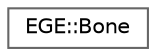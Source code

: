 digraph "Graphical Class Hierarchy"
{
 // LATEX_PDF_SIZE
  bgcolor="transparent";
  edge [fontname=Helvetica,fontsize=10,labelfontname=Helvetica,labelfontsize=10];
  node [fontname=Helvetica,fontsize=10,shape=box,height=0.2,width=0.4];
  rankdir="LR";
  Node0 [id="Node000000",label="EGE::Bone",height=0.2,width=0.4,color="grey40", fillcolor="white", style="filled",URL="$classEGE_1_1Bone.html",tooltip="Represents a bone in a skeletal animation."];
}

